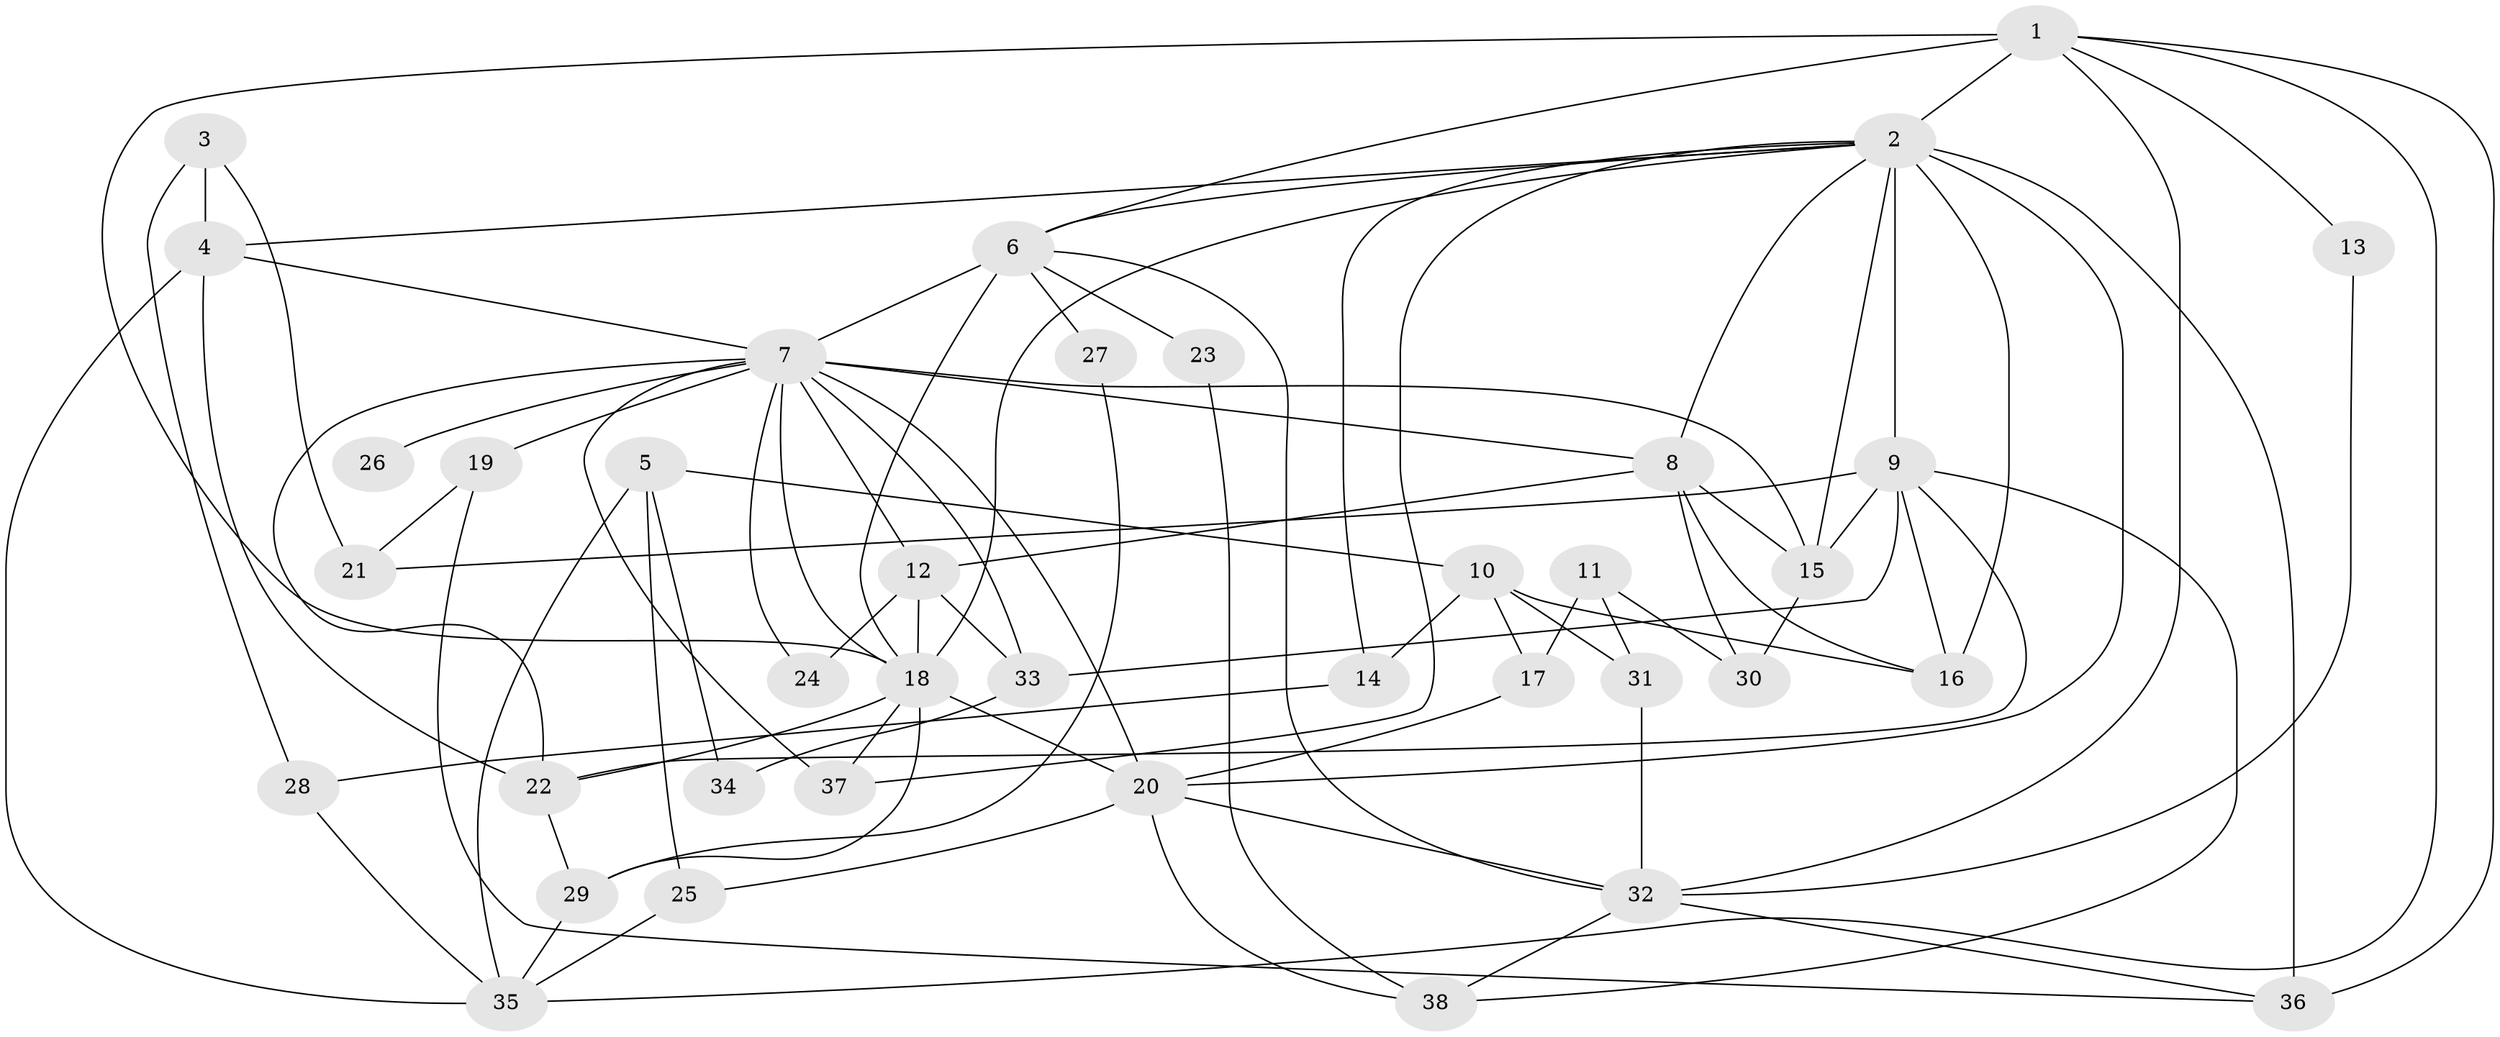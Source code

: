 // original degree distribution, {5: 0.22580645161290322, 4: 0.3225806451612903, 3: 0.24193548387096775, 7: 0.04838709677419355, 2: 0.11290322580645161, 6: 0.04838709677419355}
// Generated by graph-tools (version 1.1) at 2025/50/03/04/25 22:50:57]
// undirected, 38 vertices, 87 edges
graph export_dot {
  node [color=gray90,style=filled];
  1;
  2;
  3;
  4;
  5;
  6;
  7;
  8;
  9;
  10;
  11;
  12;
  13;
  14;
  15;
  16;
  17;
  18;
  19;
  20;
  21;
  22;
  23;
  24;
  25;
  26;
  27;
  28;
  29;
  30;
  31;
  32;
  33;
  34;
  35;
  36;
  37;
  38;
  1 -- 2 [weight=2.0];
  1 -- 6 [weight=1.0];
  1 -- 13 [weight=1.0];
  1 -- 18 [weight=1.0];
  1 -- 32 [weight=1.0];
  1 -- 35 [weight=1.0];
  1 -- 36 [weight=1.0];
  2 -- 4 [weight=1.0];
  2 -- 6 [weight=1.0];
  2 -- 8 [weight=1.0];
  2 -- 9 [weight=1.0];
  2 -- 14 [weight=1.0];
  2 -- 15 [weight=1.0];
  2 -- 16 [weight=2.0];
  2 -- 18 [weight=1.0];
  2 -- 20 [weight=1.0];
  2 -- 36 [weight=2.0];
  2 -- 37 [weight=1.0];
  3 -- 4 [weight=1.0];
  3 -- 21 [weight=1.0];
  3 -- 28 [weight=1.0];
  4 -- 7 [weight=1.0];
  4 -- 22 [weight=1.0];
  4 -- 35 [weight=1.0];
  5 -- 10 [weight=1.0];
  5 -- 25 [weight=1.0];
  5 -- 34 [weight=1.0];
  5 -- 35 [weight=1.0];
  6 -- 7 [weight=1.0];
  6 -- 18 [weight=1.0];
  6 -- 23 [weight=1.0];
  6 -- 27 [weight=1.0];
  6 -- 32 [weight=1.0];
  7 -- 8 [weight=1.0];
  7 -- 12 [weight=2.0];
  7 -- 15 [weight=1.0];
  7 -- 18 [weight=1.0];
  7 -- 19 [weight=1.0];
  7 -- 20 [weight=1.0];
  7 -- 22 [weight=1.0];
  7 -- 24 [weight=1.0];
  7 -- 26 [weight=2.0];
  7 -- 33 [weight=1.0];
  7 -- 37 [weight=1.0];
  8 -- 12 [weight=1.0];
  8 -- 15 [weight=1.0];
  8 -- 16 [weight=1.0];
  8 -- 30 [weight=2.0];
  9 -- 15 [weight=1.0];
  9 -- 16 [weight=1.0];
  9 -- 21 [weight=2.0];
  9 -- 22 [weight=1.0];
  9 -- 33 [weight=1.0];
  9 -- 38 [weight=1.0];
  10 -- 14 [weight=1.0];
  10 -- 16 [weight=1.0];
  10 -- 17 [weight=1.0];
  10 -- 31 [weight=1.0];
  11 -- 17 [weight=1.0];
  11 -- 30 [weight=1.0];
  11 -- 31 [weight=1.0];
  12 -- 18 [weight=2.0];
  12 -- 24 [weight=1.0];
  12 -- 33 [weight=1.0];
  13 -- 32 [weight=1.0];
  14 -- 28 [weight=1.0];
  15 -- 30 [weight=1.0];
  17 -- 20 [weight=1.0];
  18 -- 20 [weight=2.0];
  18 -- 22 [weight=1.0];
  18 -- 29 [weight=1.0];
  18 -- 37 [weight=1.0];
  19 -- 21 [weight=1.0];
  19 -- 36 [weight=1.0];
  20 -- 25 [weight=1.0];
  20 -- 32 [weight=1.0];
  20 -- 38 [weight=1.0];
  22 -- 29 [weight=1.0];
  23 -- 38 [weight=1.0];
  25 -- 35 [weight=1.0];
  27 -- 29 [weight=1.0];
  28 -- 35 [weight=1.0];
  29 -- 35 [weight=1.0];
  31 -- 32 [weight=1.0];
  32 -- 36 [weight=1.0];
  32 -- 38 [weight=1.0];
  33 -- 34 [weight=1.0];
}
